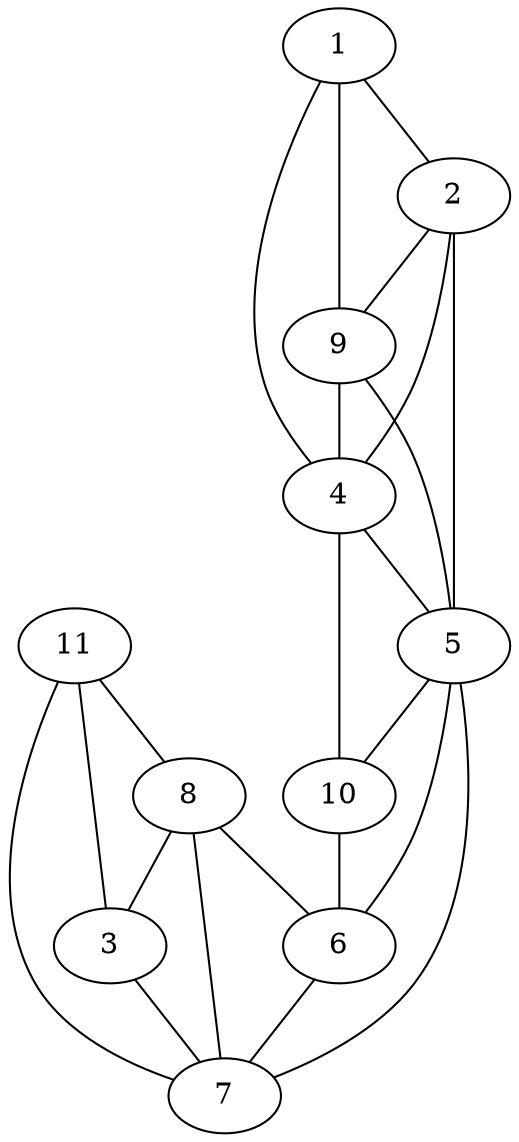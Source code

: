 graph pdb1o4j {
	1	 [aaLength=5,
		sequence=SIQAE,
		type=0];
	2	 [aaLength=10,
		sequence=TRRESERLLL,
		type=0];
	1 -- 2	 [distance0="15.21443",
		frequency=1,
		type0=1];
	4	 [aaLength=3,
		sequence=YFG,
		type=1];
	1 -- 4	 [distance0="21.67027",
		frequency=1,
		type0=2];
	5	 [aaLength=6,
		sequence=TFLVRE,
		type=1];
	2 -- 5	 [distance0="7.0",
		frequency=1,
		type0=4];
	2 -- 4	 [distance0="29.61029",
		frequency=1,
		type0=2];
	9	 [aaLength=3,
		sequence=YFG,
		type=1];
	2 -- 9	 [distance0="29.61029",
		frequency=1,
		type0=3];
	3	 [aaLength=10,
		sequence=SLQQLVAYYS,
		type=0];
	7	 [aaLength=11,
		sequence=GLNVKHYKIRK,
		type=1];
	3 -- 7	 [distance0="30.3651",
		frequency=1,
		type0=3];
	4 -- 5	 [distance0="22.0",
		frequency=1,
		type0=3];
	10	 [aaLength=6,
		sequence=TFLVRE,
		type=1];
	5 -- 10	 [distance0="0.0",
		distance1="0.0",
		frequency=2,
		type0=1,
		type1=5];
	6	 [aaLength=9,
		sequence=YCLSVSDFD,
		type=1];
	5 -- 6	 [distance0="13.0",
		frequency=1,
		type0=2];
	6 -- 7	 [distance0="12.0",
		distance1="3.0",
		frequency=2,
		type0=1,
		type1=4];
	7 -- 5	 [distance0="25.0",
		frequency=1,
		type0=3];
	8	 [aaLength=2,
		sequence=FY,
		type=1];
	8 -- 3	 [distance0="8.0",
		frequency=1,
		type0=4];
	8 -- 6	 [distance0="28.0",
		frequency=1,
		type0=3];
	8 -- 7	 [distance0="16.0",
		frequency=1,
		type0=1];
	9 -- 1	 [distance0="21.67027",
		frequency=1,
		type0=2];
	9 -- 5	 [distance0="22.0",
		frequency=1,
		type0=3];
	9 -- 4	 [distance0="0.0",
		frequency=1,
		type0=5];
	10 -- 4	 [distance0="22.0",
		frequency=1,
		type0=3];
	10 -- 6	 [distance0="13.0",
		distance1="7.0",
		frequency=2,
		type0=2,
		type1=4];
	11	 [aaLength=2,
		sequence=TV,
		type=1];
	11 -- 3	 [distance0="26.21144",
		frequency=1,
		type0=1];
	11 -- 7	 [distance0="47.0",
		frequency=1,
		type0=3];
	11 -- 8	 [distance0="31.0",
		frequency=1,
		type0=2];
}
